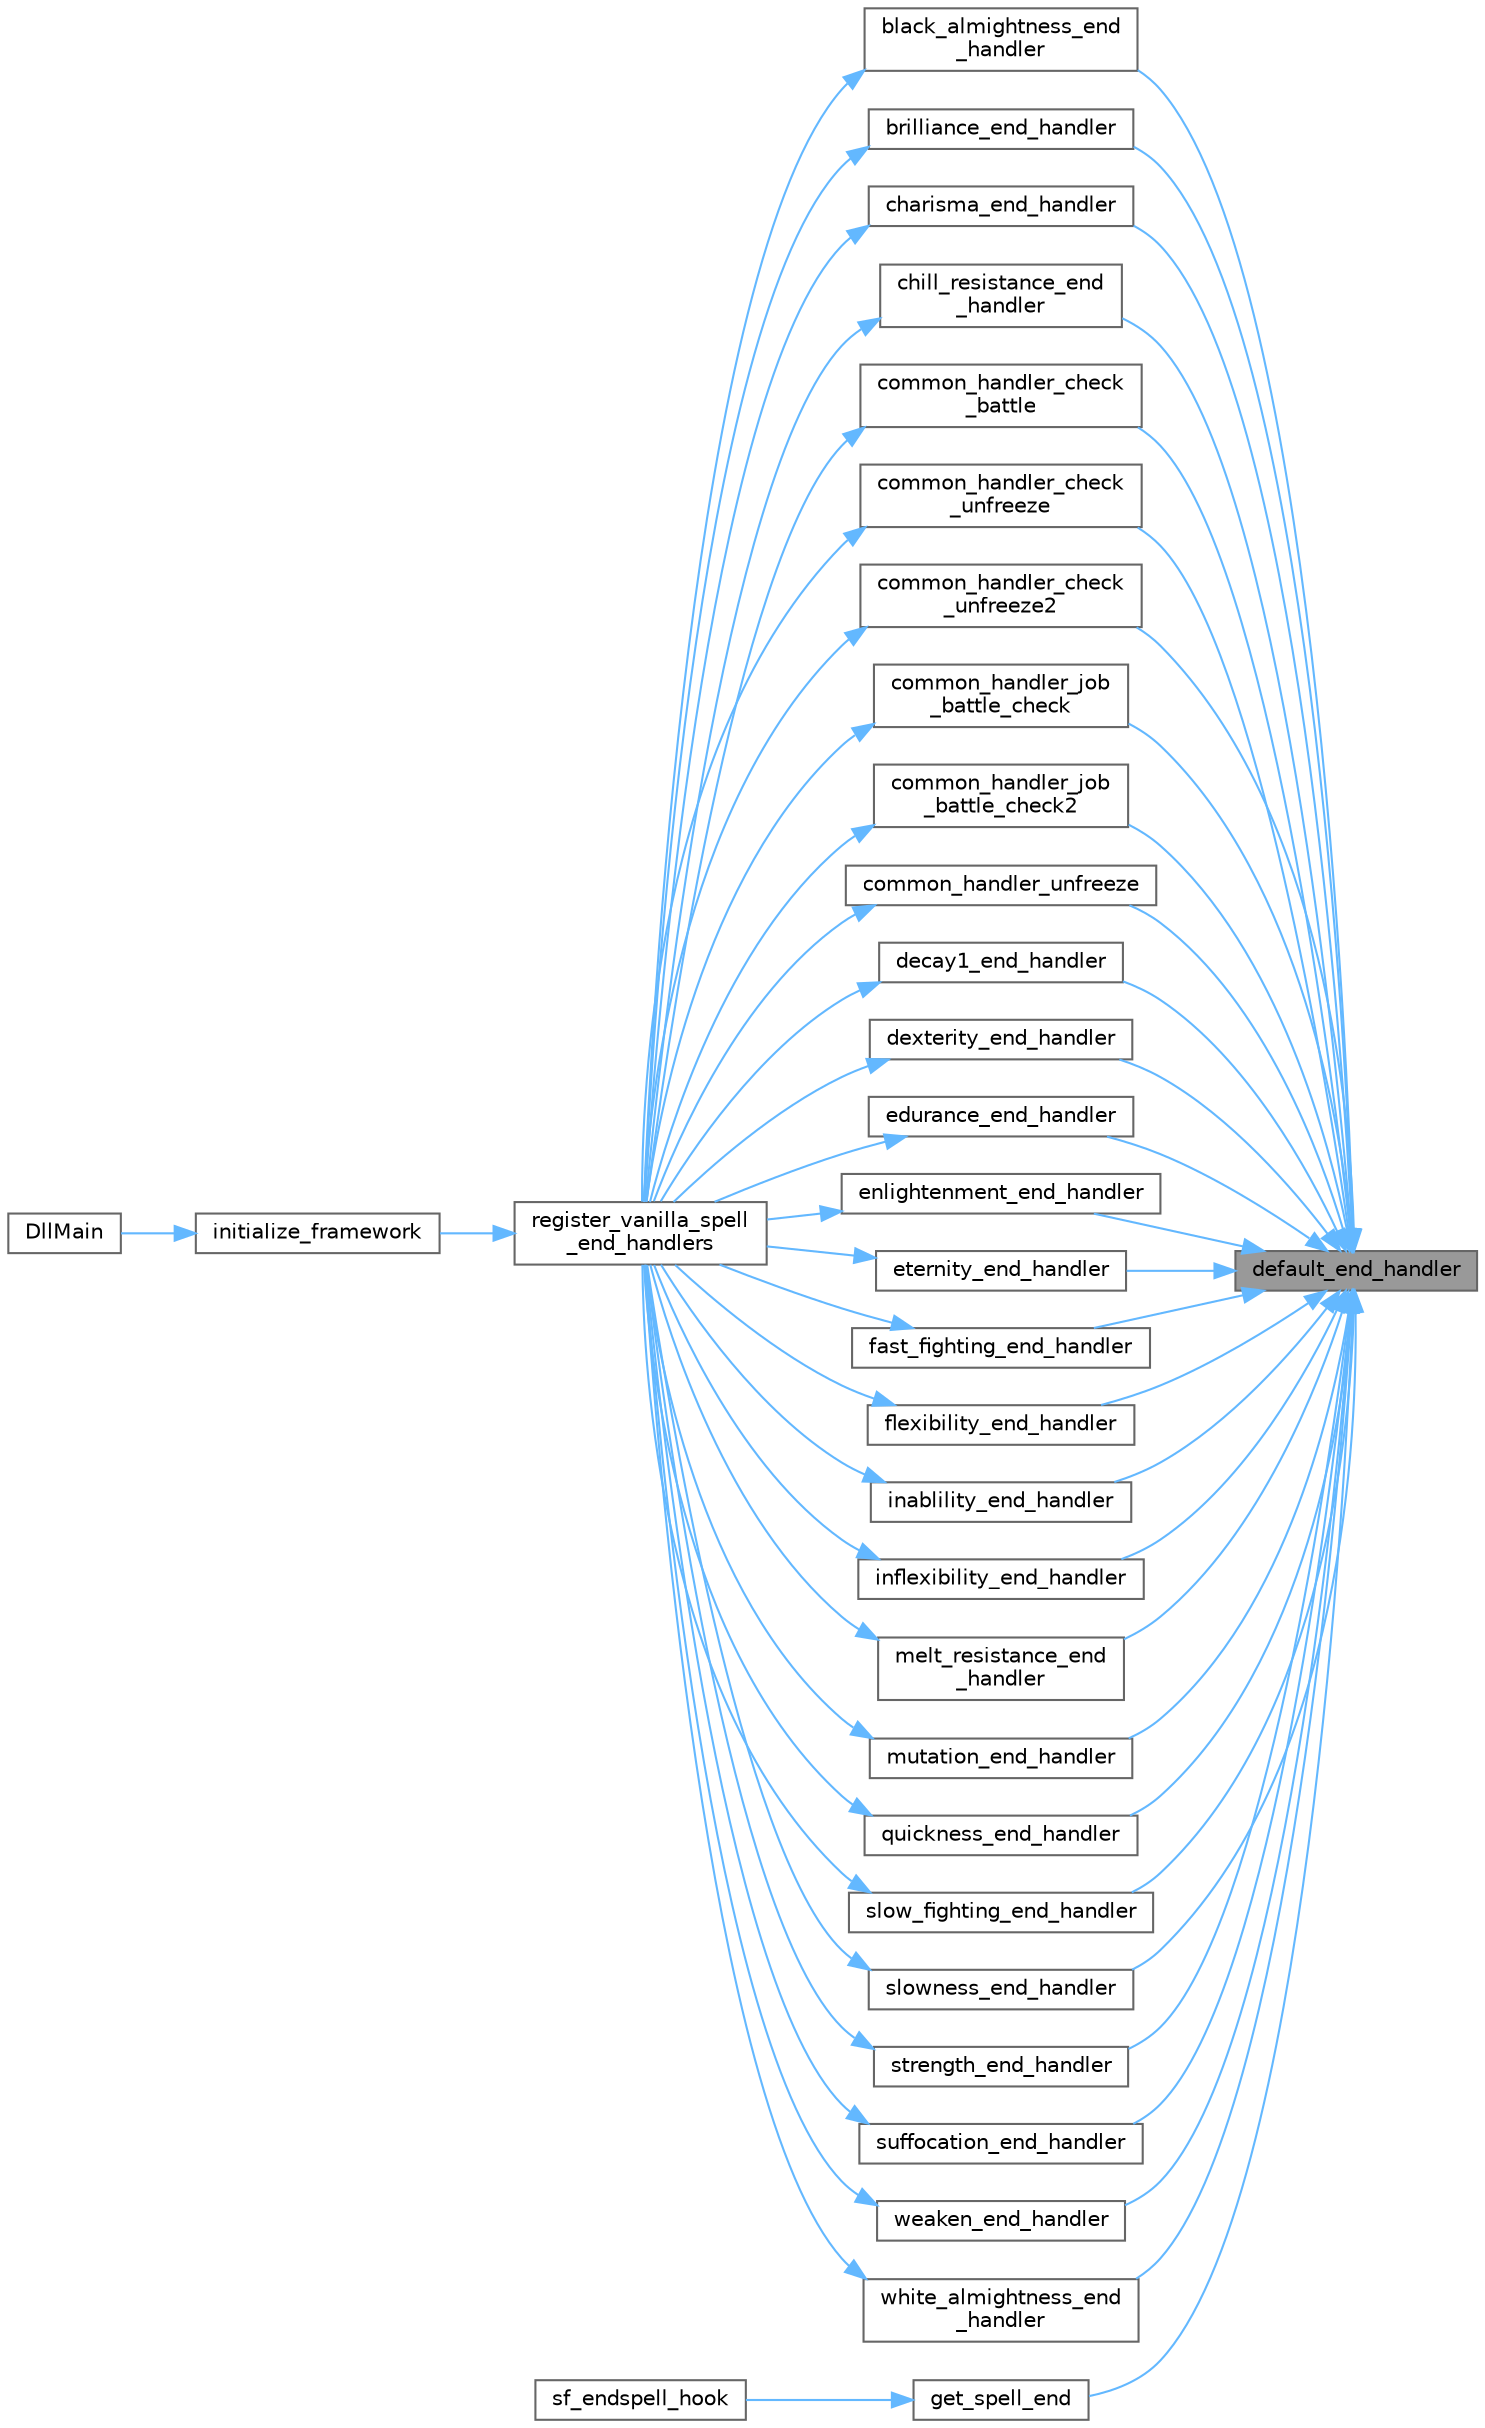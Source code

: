 digraph "default_end_handler"
{
 // LATEX_PDF_SIZE
  bgcolor="transparent";
  edge [fontname=Helvetica,fontsize=10,labelfontname=Helvetica,labelfontsize=10];
  node [fontname=Helvetica,fontsize=10,shape=box,height=0.2,width=0.4];
  rankdir="RL";
  Node1 [id="Node000001",label="default_end_handler",height=0.2,width=0.4,color="gray40", fillcolor="grey60", style="filled", fontcolor="black",tooltip=" "];
  Node1 -> Node2 [id="edge1_Node000001_Node000002",dir="back",color="steelblue1",style="solid",tooltip=" "];
  Node2 [id="Node000002",label="black_almightness_end\l_handler",height=0.2,width=0.4,color="grey40", fillcolor="white", style="filled",URL="$sf__spellend__handlers_8cpp.html#a26a566dc3a5e22c8186e5bbaad61a80f",tooltip=" "];
  Node2 -> Node3 [id="edge2_Node000002_Node000003",dir="back",color="steelblue1",style="solid",tooltip=" "];
  Node3 [id="Node000003",label="register_vanilla_spell\l_end_handlers",height=0.2,width=0.4,color="grey40", fillcolor="white", style="filled",URL="$sf__spellend__registry_8cpp.html#ac737d76fe9fb2039f0109366cbded12d",tooltip=" "];
  Node3 -> Node4 [id="edge3_Node000003_Node000004",dir="back",color="steelblue1",style="solid",tooltip=" "];
  Node4 [id="Node000004",label="initialize_framework",height=0.2,width=0.4,color="grey40", fillcolor="white", style="filled",URL="$sf__registry_8cpp.html#aa653b9256d033c2d02e806489c6a4271",tooltip=" "];
  Node4 -> Node5 [id="edge4_Node000004_Node000005",dir="back",color="steelblue1",style="solid",tooltip=" "];
  Node5 [id="Node000005",label="DllMain",height=0.2,width=0.4,color="grey40", fillcolor="white", style="filled",URL="$sfsf_8cpp.html#a26e64fb39b69bcd9d1274d279f1561b9",tooltip=" "];
  Node1 -> Node6 [id="edge5_Node000001_Node000006",dir="back",color="steelblue1",style="solid",tooltip=" "];
  Node6 [id="Node000006",label="brilliance_end_handler",height=0.2,width=0.4,color="grey40", fillcolor="white", style="filled",URL="$sf__spellend__handlers_8cpp.html#aee33f0798222915352dc004958775753",tooltip=" "];
  Node6 -> Node3 [id="edge6_Node000006_Node000003",dir="back",color="steelblue1",style="solid",tooltip=" "];
  Node1 -> Node7 [id="edge7_Node000001_Node000007",dir="back",color="steelblue1",style="solid",tooltip=" "];
  Node7 [id="Node000007",label="charisma_end_handler",height=0.2,width=0.4,color="grey40", fillcolor="white", style="filled",URL="$sf__spellend__handlers_8cpp.html#ae07345469f3a87e5180992a375de8086",tooltip=" "];
  Node7 -> Node3 [id="edge8_Node000007_Node000003",dir="back",color="steelblue1",style="solid",tooltip=" "];
  Node1 -> Node8 [id="edge9_Node000001_Node000008",dir="back",color="steelblue1",style="solid",tooltip=" "];
  Node8 [id="Node000008",label="chill_resistance_end\l_handler",height=0.2,width=0.4,color="grey40", fillcolor="white", style="filled",URL="$sf__spellend__handlers_8cpp.html#a1f349a916664d3408ccae441f60f6b48",tooltip=" "];
  Node8 -> Node3 [id="edge10_Node000008_Node000003",dir="back",color="steelblue1",style="solid",tooltip=" "];
  Node1 -> Node9 [id="edge11_Node000001_Node000009",dir="back",color="steelblue1",style="solid",tooltip=" "];
  Node9 [id="Node000009",label="common_handler_check\l_battle",height=0.2,width=0.4,color="grey40", fillcolor="white", style="filled",URL="$sf__spellend__handlers_8cpp.html#a756982fcbfdafb94317150bbe1027d8a",tooltip=" "];
  Node9 -> Node3 [id="edge12_Node000009_Node000003",dir="back",color="steelblue1",style="solid",tooltip=" "];
  Node1 -> Node10 [id="edge13_Node000001_Node000010",dir="back",color="steelblue1",style="solid",tooltip=" "];
  Node10 [id="Node000010",label="common_handler_check\l_unfreeze",height=0.2,width=0.4,color="grey40", fillcolor="white", style="filled",URL="$sf__spellend__handlers_8cpp.html#af7686a13405650b81ee60ff347f5d122",tooltip=" "];
  Node10 -> Node3 [id="edge14_Node000010_Node000003",dir="back",color="steelblue1",style="solid",tooltip=" "];
  Node1 -> Node11 [id="edge15_Node000001_Node000011",dir="back",color="steelblue1",style="solid",tooltip=" "];
  Node11 [id="Node000011",label="common_handler_check\l_unfreeze2",height=0.2,width=0.4,color="grey40", fillcolor="white", style="filled",URL="$sf__spellend__handlers_8cpp.html#a7760844d25c228a163fc1e0760e06921",tooltip=" "];
  Node11 -> Node3 [id="edge16_Node000011_Node000003",dir="back",color="steelblue1",style="solid",tooltip=" "];
  Node1 -> Node12 [id="edge17_Node000001_Node000012",dir="back",color="steelblue1",style="solid",tooltip=" "];
  Node12 [id="Node000012",label="common_handler_job\l_battle_check",height=0.2,width=0.4,color="grey40", fillcolor="white", style="filled",URL="$sf__spellend__handlers_8cpp.html#afe6dd7dd7cca8d3178fb57b845c094cf",tooltip=" "];
  Node12 -> Node3 [id="edge18_Node000012_Node000003",dir="back",color="steelblue1",style="solid",tooltip=" "];
  Node1 -> Node13 [id="edge19_Node000001_Node000013",dir="back",color="steelblue1",style="solid",tooltip=" "];
  Node13 [id="Node000013",label="common_handler_job\l_battle_check2",height=0.2,width=0.4,color="grey40", fillcolor="white", style="filled",URL="$sf__spellend__handlers_8cpp.html#a7d3da4420b8323096fd8aae801f4e77e",tooltip=" "];
  Node13 -> Node3 [id="edge20_Node000013_Node000003",dir="back",color="steelblue1",style="solid",tooltip=" "];
  Node1 -> Node14 [id="edge21_Node000001_Node000014",dir="back",color="steelblue1",style="solid",tooltip=" "];
  Node14 [id="Node000014",label="common_handler_unfreeze",height=0.2,width=0.4,color="grey40", fillcolor="white", style="filled",URL="$sf__spellend__handlers_8cpp.html#a7f471aedee0c4544f43305cc6e8aace6",tooltip=" "];
  Node14 -> Node3 [id="edge22_Node000014_Node000003",dir="back",color="steelblue1",style="solid",tooltip=" "];
  Node1 -> Node15 [id="edge23_Node000001_Node000015",dir="back",color="steelblue1",style="solid",tooltip=" "];
  Node15 [id="Node000015",label="decay1_end_handler",height=0.2,width=0.4,color="grey40", fillcolor="white", style="filled",URL="$sf__spellend__handlers_8cpp.html#adba10e3389fe587d4d80162d071020db",tooltip=" "];
  Node15 -> Node3 [id="edge24_Node000015_Node000003",dir="back",color="steelblue1",style="solid",tooltip=" "];
  Node1 -> Node16 [id="edge25_Node000001_Node000016",dir="back",color="steelblue1",style="solid",tooltip=" "];
  Node16 [id="Node000016",label="dexterity_end_handler",height=0.2,width=0.4,color="grey40", fillcolor="white", style="filled",URL="$sf__spellend__handlers_8cpp.html#a4345ba8d410f1aa0a93213aca21e7d42",tooltip=" "];
  Node16 -> Node3 [id="edge26_Node000016_Node000003",dir="back",color="steelblue1",style="solid",tooltip=" "];
  Node1 -> Node17 [id="edge27_Node000001_Node000017",dir="back",color="steelblue1",style="solid",tooltip=" "];
  Node17 [id="Node000017",label="edurance_end_handler",height=0.2,width=0.4,color="grey40", fillcolor="white", style="filled",URL="$sf__spellend__handlers_8cpp.html#a278ed3d012f0c9c0a638c246c2130b7f",tooltip=" "];
  Node17 -> Node3 [id="edge28_Node000017_Node000003",dir="back",color="steelblue1",style="solid",tooltip=" "];
  Node1 -> Node18 [id="edge29_Node000001_Node000018",dir="back",color="steelblue1",style="solid",tooltip=" "];
  Node18 [id="Node000018",label="enlightenment_end_handler",height=0.2,width=0.4,color="grey40", fillcolor="white", style="filled",URL="$sf__spellend__handlers_8cpp.html#abc04a091df721f80b9263b827935091c",tooltip=" "];
  Node18 -> Node3 [id="edge30_Node000018_Node000003",dir="back",color="steelblue1",style="solid",tooltip=" "];
  Node1 -> Node19 [id="edge31_Node000001_Node000019",dir="back",color="steelblue1",style="solid",tooltip=" "];
  Node19 [id="Node000019",label="eternity_end_handler",height=0.2,width=0.4,color="grey40", fillcolor="white", style="filled",URL="$sf__spellend__handlers_8cpp.html#a3e5402b16d1acdecbbd759002dba9751",tooltip=" "];
  Node19 -> Node3 [id="edge32_Node000019_Node000003",dir="back",color="steelblue1",style="solid",tooltip=" "];
  Node1 -> Node20 [id="edge33_Node000001_Node000020",dir="back",color="steelblue1",style="solid",tooltip=" "];
  Node20 [id="Node000020",label="fast_fighting_end_handler",height=0.2,width=0.4,color="grey40", fillcolor="white", style="filled",URL="$sf__spellend__handlers_8cpp.html#a3b3c6f544d7a042369b6e44a1ff8af23",tooltip=" "];
  Node20 -> Node3 [id="edge34_Node000020_Node000003",dir="back",color="steelblue1",style="solid",tooltip=" "];
  Node1 -> Node21 [id="edge35_Node000001_Node000021",dir="back",color="steelblue1",style="solid",tooltip=" "];
  Node21 [id="Node000021",label="flexibility_end_handler",height=0.2,width=0.4,color="grey40", fillcolor="white", style="filled",URL="$sf__spellend__handlers_8cpp.html#afa788126c4c64eb2faca23e66e5a8846",tooltip=" "];
  Node21 -> Node3 [id="edge36_Node000021_Node000003",dir="back",color="steelblue1",style="solid",tooltip=" "];
  Node1 -> Node22 [id="edge37_Node000001_Node000022",dir="back",color="steelblue1",style="solid",tooltip=" "];
  Node22 [id="Node000022",label="get_spell_end",height=0.2,width=0.4,color="grey40", fillcolor="white", style="filled",URL="$sf__spellend__registry_8cpp.html#a63fcc6788d213fca27dd2d28143e1208",tooltip=" "];
  Node22 -> Node23 [id="edge38_Node000022_Node000023",dir="back",color="steelblue1",style="solid",tooltip=" "];
  Node23 [id="Node000023",label="sf_endspell_hook",height=0.2,width=0.4,color="grey40", fillcolor="white", style="filled",URL="$sf__endspell__hook_8c.html#aee626a16e719383c36fc0a739dbbd81c",tooltip=" "];
  Node1 -> Node24 [id="edge39_Node000001_Node000024",dir="back",color="steelblue1",style="solid",tooltip=" "];
  Node24 [id="Node000024",label="inablility_end_handler",height=0.2,width=0.4,color="grey40", fillcolor="white", style="filled",URL="$sf__spellend__handlers_8cpp.html#a0b875b07df387a3e1cdcbd673a59bd0b",tooltip=" "];
  Node24 -> Node3 [id="edge40_Node000024_Node000003",dir="back",color="steelblue1",style="solid",tooltip=" "];
  Node1 -> Node25 [id="edge41_Node000001_Node000025",dir="back",color="steelblue1",style="solid",tooltip=" "];
  Node25 [id="Node000025",label="inflexibility_end_handler",height=0.2,width=0.4,color="grey40", fillcolor="white", style="filled",URL="$sf__spellend__handlers_8cpp.html#ad6d1a82c91f7eb63fb269566591b9c88",tooltip=" "];
  Node25 -> Node3 [id="edge42_Node000025_Node000003",dir="back",color="steelblue1",style="solid",tooltip=" "];
  Node1 -> Node26 [id="edge43_Node000001_Node000026",dir="back",color="steelblue1",style="solid",tooltip=" "];
  Node26 [id="Node000026",label="melt_resistance_end\l_handler",height=0.2,width=0.4,color="grey40", fillcolor="white", style="filled",URL="$sf__spellend__handlers_8cpp.html#a2323bd07997119fbd05ed7f06a8bd563",tooltip=" "];
  Node26 -> Node3 [id="edge44_Node000026_Node000003",dir="back",color="steelblue1",style="solid",tooltip=" "];
  Node1 -> Node27 [id="edge45_Node000001_Node000027",dir="back",color="steelblue1",style="solid",tooltip=" "];
  Node27 [id="Node000027",label="mutation_end_handler",height=0.2,width=0.4,color="grey40", fillcolor="white", style="filled",URL="$sf__spellend__handlers_8cpp.html#a56bb274e0a4e1ac40e3988e5b57f7db6",tooltip=" "];
  Node27 -> Node3 [id="edge46_Node000027_Node000003",dir="back",color="steelblue1",style="solid",tooltip=" "];
  Node1 -> Node28 [id="edge47_Node000001_Node000028",dir="back",color="steelblue1",style="solid",tooltip=" "];
  Node28 [id="Node000028",label="quickness_end_handler",height=0.2,width=0.4,color="grey40", fillcolor="white", style="filled",URL="$sf__spellend__handlers_8cpp.html#aefec0c75074c7d44565bf14300ad3117",tooltip=" "];
  Node28 -> Node3 [id="edge48_Node000028_Node000003",dir="back",color="steelblue1",style="solid",tooltip=" "];
  Node1 -> Node29 [id="edge49_Node000001_Node000029",dir="back",color="steelblue1",style="solid",tooltip=" "];
  Node29 [id="Node000029",label="slow_fighting_end_handler",height=0.2,width=0.4,color="grey40", fillcolor="white", style="filled",URL="$sf__spellend__handlers_8cpp.html#af7c69b976010aa57c585307f83820ac3",tooltip=" "];
  Node29 -> Node3 [id="edge50_Node000029_Node000003",dir="back",color="steelblue1",style="solid",tooltip=" "];
  Node1 -> Node30 [id="edge51_Node000001_Node000030",dir="back",color="steelblue1",style="solid",tooltip=" "];
  Node30 [id="Node000030",label="slowness_end_handler",height=0.2,width=0.4,color="grey40", fillcolor="white", style="filled",URL="$sf__spellend__handlers_8cpp.html#af8d6294f900c497f241d972dadf992a9",tooltip=" "];
  Node30 -> Node3 [id="edge52_Node000030_Node000003",dir="back",color="steelblue1",style="solid",tooltip=" "];
  Node1 -> Node31 [id="edge53_Node000001_Node000031",dir="back",color="steelblue1",style="solid",tooltip=" "];
  Node31 [id="Node000031",label="strength_end_handler",height=0.2,width=0.4,color="grey40", fillcolor="white", style="filled",URL="$sf__spellend__handlers_8cpp.html#a97bee3f0803f282e8b11ccf99f829894",tooltip=" "];
  Node31 -> Node3 [id="edge54_Node000031_Node000003",dir="back",color="steelblue1",style="solid",tooltip=" "];
  Node1 -> Node32 [id="edge55_Node000001_Node000032",dir="back",color="steelblue1",style="solid",tooltip=" "];
  Node32 [id="Node000032",label="suffocation_end_handler",height=0.2,width=0.4,color="grey40", fillcolor="white", style="filled",URL="$sf__spellend__handlers_8cpp.html#aee3080de461313b4aff45c2389ad676a",tooltip=" "];
  Node32 -> Node3 [id="edge56_Node000032_Node000003",dir="back",color="steelblue1",style="solid",tooltip=" "];
  Node1 -> Node33 [id="edge57_Node000001_Node000033",dir="back",color="steelblue1",style="solid",tooltip=" "];
  Node33 [id="Node000033",label="weaken_end_handler",height=0.2,width=0.4,color="grey40", fillcolor="white", style="filled",URL="$sf__spellend__handlers_8cpp.html#ab1ae5b0cd0093ac568ddf44528788d41",tooltip=" "];
  Node33 -> Node3 [id="edge58_Node000033_Node000003",dir="back",color="steelblue1",style="solid",tooltip=" "];
  Node1 -> Node34 [id="edge59_Node000001_Node000034",dir="back",color="steelblue1",style="solid",tooltip=" "];
  Node34 [id="Node000034",label="white_almightness_end\l_handler",height=0.2,width=0.4,color="grey40", fillcolor="white", style="filled",URL="$sf__spellend__handlers_8cpp.html#a5ce7a6429668f1548a21eed0bc0558f7",tooltip=" "];
  Node34 -> Node3 [id="edge60_Node000034_Node000003",dir="back",color="steelblue1",style="solid",tooltip=" "];
}
